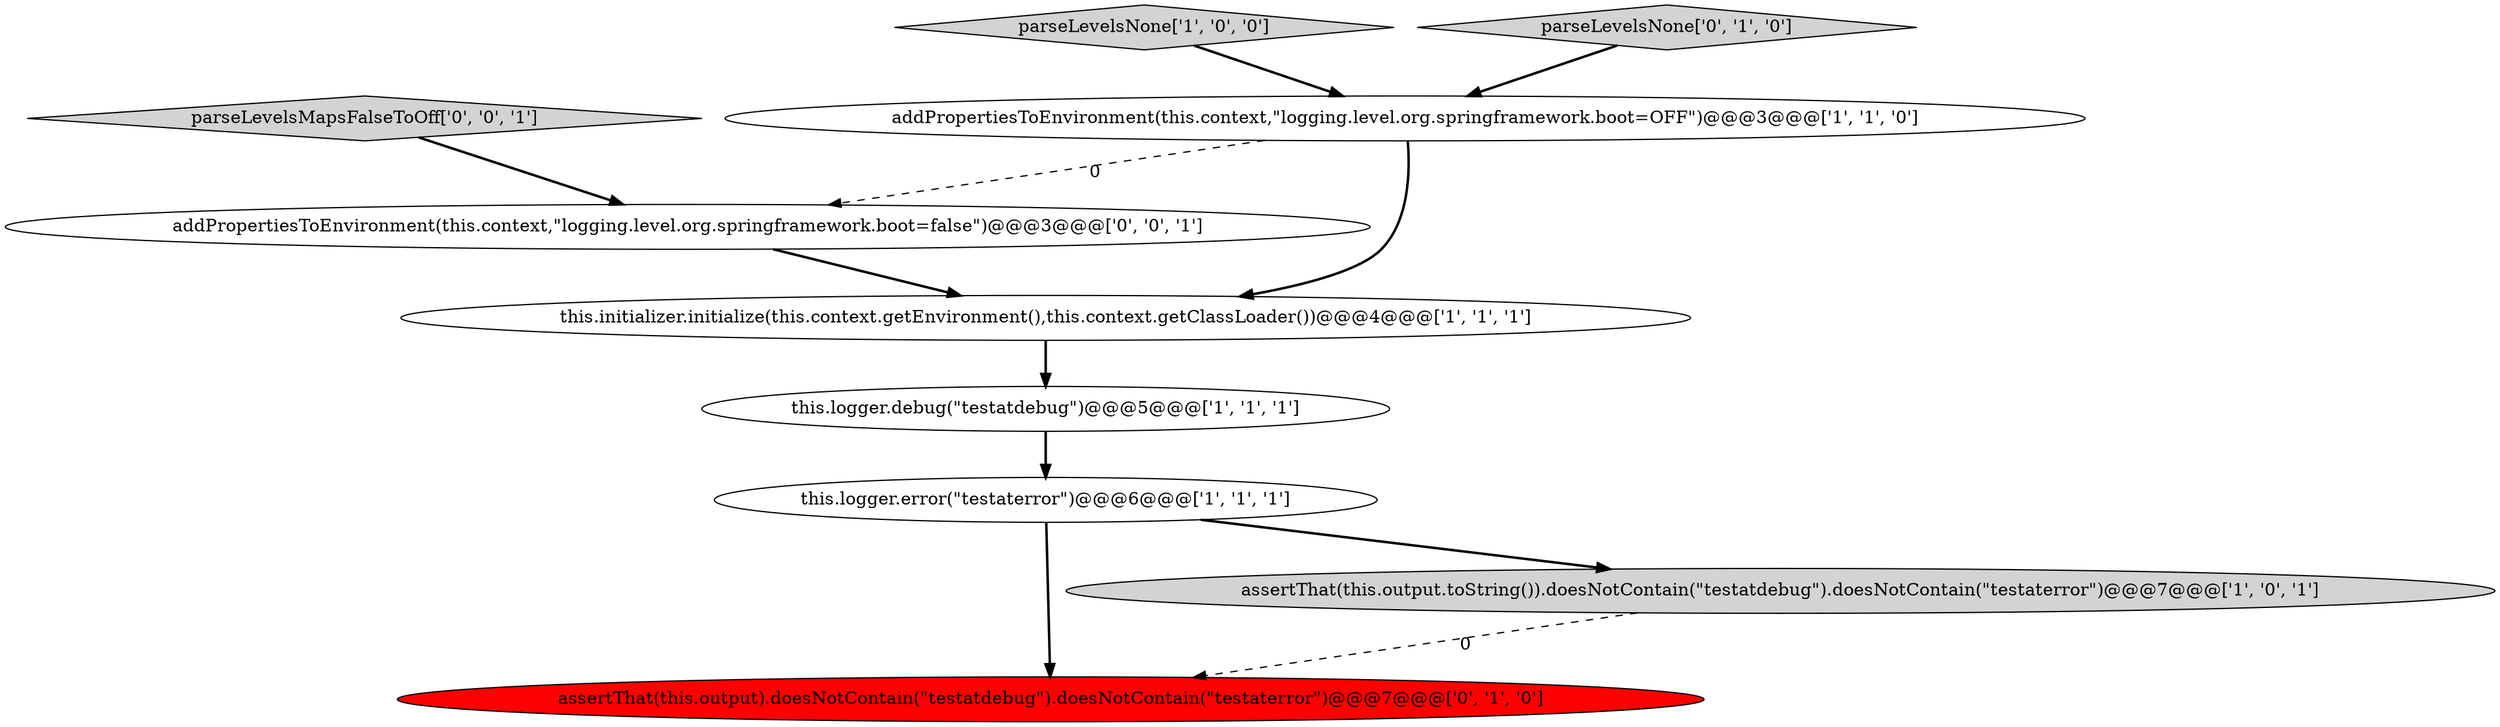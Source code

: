 digraph {
4 [style = filled, label = "addPropertiesToEnvironment(this.context,\"logging.level.org.springframework.boot=OFF\")@@@3@@@['1', '1', '0']", fillcolor = white, shape = ellipse image = "AAA0AAABBB1BBB"];
6 [style = filled, label = "assertThat(this.output).doesNotContain(\"testatdebug\").doesNotContain(\"testaterror\")@@@7@@@['0', '1', '0']", fillcolor = red, shape = ellipse image = "AAA1AAABBB2BBB"];
2 [style = filled, label = "this.logger.debug(\"testatdebug\")@@@5@@@['1', '1', '1']", fillcolor = white, shape = ellipse image = "AAA0AAABBB1BBB"];
8 [style = filled, label = "parseLevelsMapsFalseToOff['0', '0', '1']", fillcolor = lightgray, shape = diamond image = "AAA0AAABBB3BBB"];
0 [style = filled, label = "parseLevelsNone['1', '0', '0']", fillcolor = lightgray, shape = diamond image = "AAA0AAABBB1BBB"];
7 [style = filled, label = "parseLevelsNone['0', '1', '0']", fillcolor = lightgray, shape = diamond image = "AAA0AAABBB2BBB"];
3 [style = filled, label = "assertThat(this.output.toString()).doesNotContain(\"testatdebug\").doesNotContain(\"testaterror\")@@@7@@@['1', '0', '1']", fillcolor = lightgray, shape = ellipse image = "AAA0AAABBB1BBB"];
9 [style = filled, label = "addPropertiesToEnvironment(this.context,\"logging.level.org.springframework.boot=false\")@@@3@@@['0', '0', '1']", fillcolor = white, shape = ellipse image = "AAA0AAABBB3BBB"];
5 [style = filled, label = "this.initializer.initialize(this.context.getEnvironment(),this.context.getClassLoader())@@@4@@@['1', '1', '1']", fillcolor = white, shape = ellipse image = "AAA0AAABBB1BBB"];
1 [style = filled, label = "this.logger.error(\"testaterror\")@@@6@@@['1', '1', '1']", fillcolor = white, shape = ellipse image = "AAA0AAABBB1BBB"];
1->3 [style = bold, label=""];
9->5 [style = bold, label=""];
4->9 [style = dashed, label="0"];
5->2 [style = bold, label=""];
3->6 [style = dashed, label="0"];
1->6 [style = bold, label=""];
7->4 [style = bold, label=""];
0->4 [style = bold, label=""];
4->5 [style = bold, label=""];
2->1 [style = bold, label=""];
8->9 [style = bold, label=""];
}

